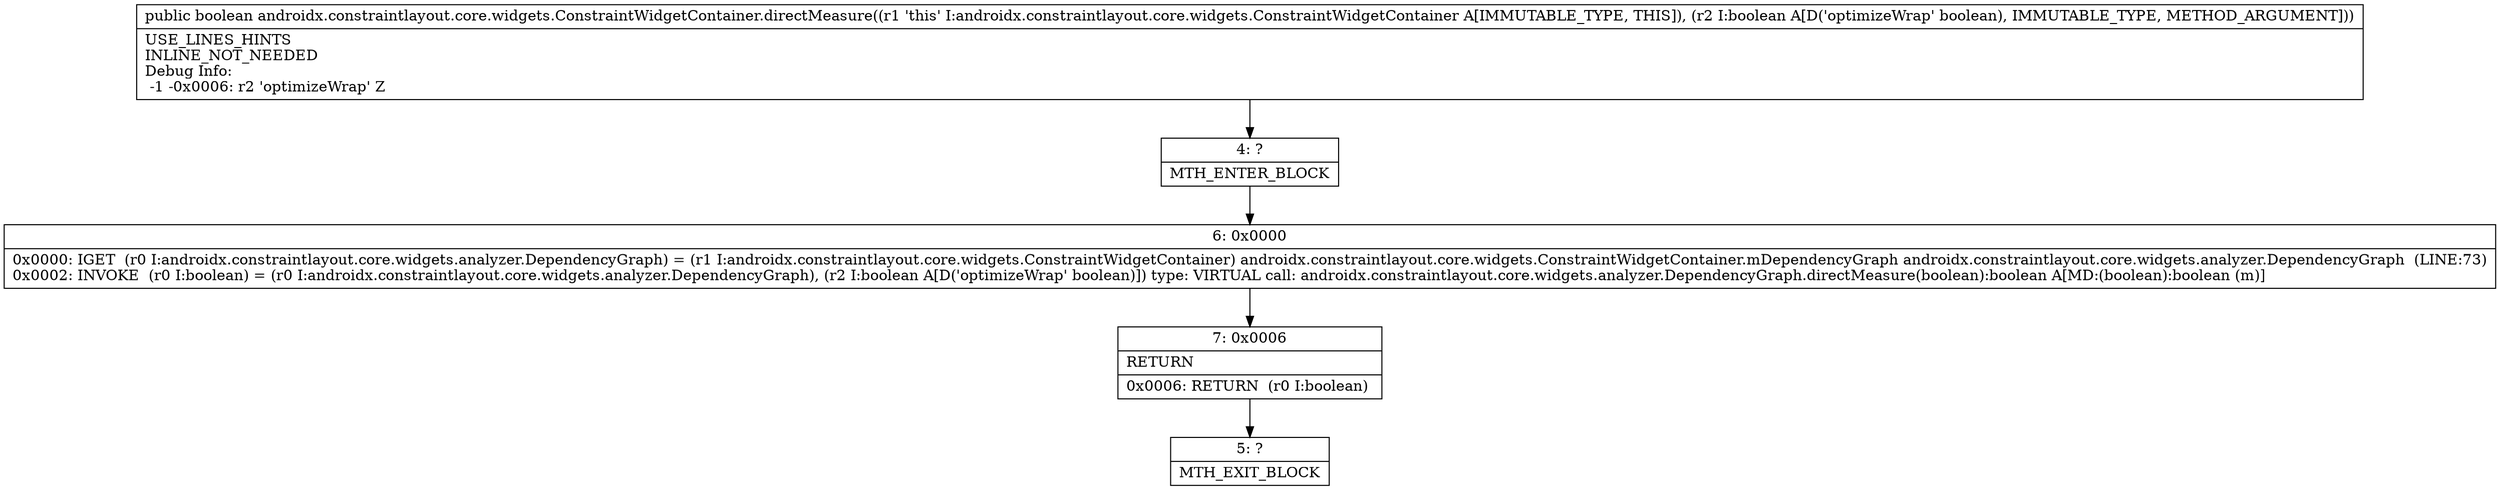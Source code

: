 digraph "CFG forandroidx.constraintlayout.core.widgets.ConstraintWidgetContainer.directMeasure(Z)Z" {
Node_4 [shape=record,label="{4\:\ ?|MTH_ENTER_BLOCK\l}"];
Node_6 [shape=record,label="{6\:\ 0x0000|0x0000: IGET  (r0 I:androidx.constraintlayout.core.widgets.analyzer.DependencyGraph) = (r1 I:androidx.constraintlayout.core.widgets.ConstraintWidgetContainer) androidx.constraintlayout.core.widgets.ConstraintWidgetContainer.mDependencyGraph androidx.constraintlayout.core.widgets.analyzer.DependencyGraph  (LINE:73)\l0x0002: INVOKE  (r0 I:boolean) = (r0 I:androidx.constraintlayout.core.widgets.analyzer.DependencyGraph), (r2 I:boolean A[D('optimizeWrap' boolean)]) type: VIRTUAL call: androidx.constraintlayout.core.widgets.analyzer.DependencyGraph.directMeasure(boolean):boolean A[MD:(boolean):boolean (m)]\l}"];
Node_7 [shape=record,label="{7\:\ 0x0006|RETURN\l|0x0006: RETURN  (r0 I:boolean) \l}"];
Node_5 [shape=record,label="{5\:\ ?|MTH_EXIT_BLOCK\l}"];
MethodNode[shape=record,label="{public boolean androidx.constraintlayout.core.widgets.ConstraintWidgetContainer.directMeasure((r1 'this' I:androidx.constraintlayout.core.widgets.ConstraintWidgetContainer A[IMMUTABLE_TYPE, THIS]), (r2 I:boolean A[D('optimizeWrap' boolean), IMMUTABLE_TYPE, METHOD_ARGUMENT]))  | USE_LINES_HINTS\lINLINE_NOT_NEEDED\lDebug Info:\l  \-1 \-0x0006: r2 'optimizeWrap' Z\l}"];
MethodNode -> Node_4;Node_4 -> Node_6;
Node_6 -> Node_7;
Node_7 -> Node_5;
}

